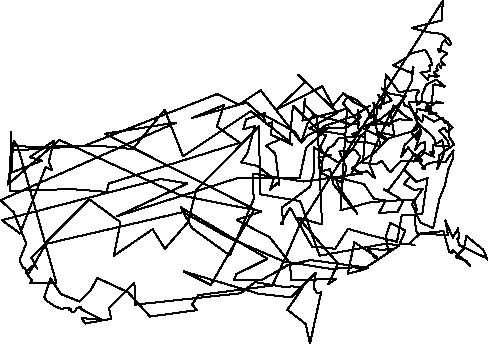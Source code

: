 unitsize(0.001cm);
draw((7810,6053)--(7798,5709));
draw((7798,5709)--(7264,5575));
draw((7264,5575)--(7324,5560));
draw((7324,5560)--(7547,5503));
draw((7547,5503)--(7744,5476));
draw((7744,5476)--(7821,5457));
draw((7821,5457)--(7874,5405));
draw((7874,5405)--(7883,5408));
draw((7883,5408)--(7927,5365));
draw((7927,5365)--(7962,5287));
draw((7962,5287)--(7913,5280));
draw((7913,5280)--(7848,5358));
draw((7848,5358)--(7802,5317));
draw((7802,5317)--(7759,5143));
draw((7759,5143)--(7724,5210));
draw((7724,5210)--(7890,5130));
draw((7890,5130)--(7790,5038));
draw((7790,5038)--(7772,4989));
draw((7772,4989)--(7846,4923));
draw((7846,4923)--(7783,4912));
draw((7783,4912)--(7777,4869));
draw((7777,4869)--(7744,4933));
draw((7744,4933)--(7716,4909));
draw((7716,4909)--(7700,4854));
draw((7700,4854)--(7726,4833));
draw((7726,4833)--(7702,4815));
draw((7702,4815)--(7654,4795));
draw((7654,4795)--(7698,4745));
draw((7698,4745)--(7752,4721));
draw((7752,4721)--(7673,4718));
draw((7673,4718)--(7617,4724));
draw((7617,4724)--(7570,4741));
draw((7570,4741)--(7547,4664));
draw((7547,4664)--(7417,4788));
draw((7417,4788)--(7583,4813));
draw((7583,4813)--(7576,4915));
draw((7576,4915)--(7622,4917));
draw((7622,4917)--(7606,5009));
draw((7606,5009)--(7503,5191));
draw((7503,5191)--(7254,5129));
draw((7254,5129)--(7142,5032));
draw((7142,5032)--(6937,4917));
draw((6937,4917)--(7267,4779));
draw((7267,4779)--(7295,4887));
draw((7295,4887)--(7259,4630));
draw((7259,4630)--(6864,3854));
draw((6864,3854)--(6603,3982));
draw((6603,3982)--(6557,4047));
draw((6557,4047)--(6537,3982));
draw((6537,3982)--(6488,4128));
draw((6488,4128)--(6304,4294));
draw((6304,4294)--(6237,4332));
draw((6237,4332)--(6139,4369));
draw((6139,4369)--(6051,4246));
draw((6051,4246)--(6333,3909));
draw((6333,3909)--(6340,3870));
draw((6340,3870)--(6150,3888));
draw((6150,3888)--(5964,3935));
draw((5964,3935)--(5543,4042));
draw((5543,4042)--(5427,3894));
draw((5427,3894)--(5315,3557));
draw((5315,3557)--(4606,4468));
draw((4606,4468)--(4602,4478));
draw((4602,4478)--(4217,4224));
draw((4217,4224)--(3832,4410));
draw((3832,4410)--(1482,3494));
draw((1482,3494)--(226,3415));
draw((226,3415)--(236,3494));
draw((236,3494)--(536,3481));
draw((536,3481)--(1784,3494));
draw((1784,3494)--(2342,3439));
draw((2342,3439)--(2906,4131));
draw((2906,4131)--(3229,3312));
draw((3229,3312)--(4427,4109));
draw((4427,4109)--(5111,3569));
draw((5111,3569)--(5168,4208));
draw((5168,4208)--(5621,3768));
draw((5621,3768)--(6069,3695));
draw((6069,3695)--(6140,3558));
draw((6140,3558)--(6453,3567));
draw((6453,3567)--(6713,3488));
draw((6713,3488)--(6621,3891));
draw((6621,3891)--(6660,4193));
draw((6660,4193)--(6713,4154));
draw((6713,4154)--(6740,4282));
draw((6740,4282)--(6670,4401));
draw((6670,4401)--(6779,4273));
draw((6779,4273)--(6806,4755));
draw((6806,4755)--(7037,4446));
draw((7037,4446)--(7338,4481));
draw((7338,4481)--(7399,4467));
draw((7399,4467)--(7364,4427));
draw((7364,4427)--(7333,4335));
draw((7333,4335)--(7360,4275));
draw((7360,4275)--(7349,4219));
draw((7349,4219)--(7432,4265));
draw((7432,4265)--(7443,4375));
draw((7443,4375)--(7458,4428));
draw((7458,4428)--(7520,4572));
draw((7520,4572)--(7692,4666));
draw((7692,4666)--(7848,4546));
draw((7848,4546)--(7832,4542));
draw((7832,4542)--(7674,4579));
draw((7674,4579)--(7679,4581));
draw((7679,4581)--(7631,4573));
draw((7631,4573)--(7647,4504));
draw((7647,4504)--(7613,4275));
draw((7613,4275)--(7534,4227));
draw((7534,4227)--(7506,4138));
draw((7506,4138)--(7554,4236));
draw((7554,4236)--(7542,4198));
draw((7542,4198)--(7549,4208));
draw((7549,4208)--(7601,4171));
draw((7601,4171)--(7604,4146));
draw((7604,4146)--(7562,4058));
draw((7562,4058)--(7705,4065));
draw((7705,4065)--(7355,4151));
draw((7355,4151)--(7344,4046));
draw((7344,4046)--(7351,3877));
draw((7351,3877)--(7262,3725));
draw((7262,3725)--(7370,3588));
draw((7370,3588)--(7331,3634));
draw((7331,3634)--(7429,3737));
draw((7429,3737)--(7321,3429));
draw((7321,3429)--(7408,3534));
draw((7408,3534)--(7492,3560));
draw((7492,3560)--(7494,3430));
draw((7494,3430)--(7422,3390));
draw((7422,3390)--(7299,3219));
draw((7299,3219)--(7452,3339));
draw((7452,3339)--(7475,3388));
draw((7475,3388)--(7533,3358));
draw((7533,3358)--(7657,3301));
draw((7657,3301)--(7582,3396));
draw((7582,3396)--(7654,3377));
draw((7654,3377)--(7633,3499));
draw((7633,3499)--(7803,3598));
draw((7803,3598)--(7838,3375));
draw((7838,3375)--(7715,3086));
draw((7715,3086)--(7747,3329));
draw((7747,3329)--(8013,3523));
draw((8013,3523)--(7922,3655));
draw((7922,3655)--(7909,3912));
draw((7909,3912)--(7844,3902));
draw((7844,3902)--(7805,3991));
draw((7805,3991)--(7660,3924));
draw((7660,3924)--(7466,4037));
draw((7466,4037)--(7449,3911));
draw((7449,3911)--(7216,4180));
draw((7216,4180)--(7128,4215));
draw((7128,4215)--(7111,4288));
draw((7111,4288)--(6577,3858));
draw((6577,3858)--(6425,3867));
draw((6425,3867)--(6862,3892));
draw((6862,3892)--(7037,3965));
draw((7037,3965)--(7271,3948));
draw((7271,3948)--(7124,4039));
draw((7124,4039)--(6947,4209));
draw((6947,4209)--(6570,3371));
draw((6570,3371)--(6518,3165));
draw((6518,3165)--(6617,2928));
draw((6617,2928)--(6468,3050));
draw((6468,3050)--(6190,2985));
draw((6190,2985)--(6360,3301));
draw((6360,3301)--(6265,3426));
draw((6265,3426)--(6148,3413));
draw((6148,3413)--(5987,3402));
draw((5987,3402)--(6113,3101));
draw((6113,3101)--(6044,2848));
draw((6044,2848)--(5650,3023));
draw((5650,3023)--(5697,3269));
draw((5697,3269)--(5796,3459));
draw((5796,3459)--(5887,3508));
draw((5887,3508)--(5965,3624));
draw((5965,3624)--(6317,3673));
draw((6317,3673)--(6426,3656));
draw((6426,3656)--(6207,3700));
draw((6207,3700)--(6327,3745));
draw((6327,3745)--(6312,4126));
draw((6312,4126)--(6366,4002));
draw((6366,4002)--(6120,3821));
draw((6120,3821)--(5778,3813));
draw((5778,3813)--(5671,3807));
draw((5671,3807)--(5678,3742));
draw((5678,3742)--(5803,3824));
draw((5803,3824)--(5400,3461));
draw((5400,3461)--(5342,3188));
draw((5342,3188)--(5291,2929));
draw((5291,2929)--(4196,2929));
draw((4196,2929)--(2067,2254));
draw((2067,2254)--(3307,2833));
draw((3307,2833)--(2835,2912));
draw((2835,2912)--(36,2185));
draw((36,2185)--(354,1950));
draw((354,1950)--(806,3123));
draw((806,3123)--(920,3065));
draw((920,3065)--(863,3219));
draw((863,3219)--(952,3583));
draw((952,3583)--(525,3297));
draw((525,3297)--(741,3235));
draw((741,3235)--(197,3021));
draw((197,3021)--(218,3031));
draw((218,3031)--(199,3743));
draw((199,3743)--(174,2901));
draw((174,2901)--(178,2702));
draw((178,2702)--(1263,2734));
draw((1263,2734)--(1882,2684));
draw((1882,2684)--(1918,2832));
draw((1918,2832)--(4232,3551));
draw((4232,3551)--(3824,3838));
draw((3824,3838)--(3950,4215));
draw((3950,4215)--(3396,3990));
draw((3396,3990)--(4354,4262));
draw((4354,4262)--(4655,3992));
draw((4655,3992)--(4679,4084));
draw((4679,4084)--(4607,4049));
draw((4607,4049)--(4342,3966));
draw((4342,3966)--(4293,3788));
draw((4293,3788)--(4496,3844));
draw((4496,3844)--(4364,3362));
draw((4364,3362)--(4252,3206));
draw((4252,3206)--(4537,3143));
draw((4537,3143)--(4831,2917));
draw((4831,2917)--(4763,2720));
draw((4763,2720)--(4898,2840));
draw((4898,2840)--(4929,2803));
draw((4929,2803)--(4857,3359));
draw((4857,3359)--(4694,3502));
draw((4694,3502)--(4965,3622));
draw((4965,3622)--(5160,3517));
draw((5160,3517)--(4780,3694));
draw((4780,3694)--(4806,3914));
draw((4806,3914)--(4694,3877));
draw((4694,3877)--(4634,4054));
draw((4634,4054)--(5207,3742));
draw((5207,3742)--(5316,3554));
draw((5316,3554)--(5417,3673));
draw((5417,3673)--(5720,3823));
draw((5720,3823)--(5706,3844));
draw((5706,3844)--(5926,3912));
draw((5926,3912)--(6259,4030));
draw((6259,4030)--(6524,4207));
draw((6524,4207)--(6450,4160));
draw((6450,4160)--(6241,4268));
draw((6241,4268)--(6058,4426));
draw((6058,4426)--(5871,4202));
draw((5871,4202)--(5685,4546));
draw((5685,4546)--(4871,4132));
draw((4871,4132)--(5387,4623));
draw((5387,4623)--(5259,4751));
draw((5259,4751)--(5955,4081));
draw((5955,4081)--(5457,3808));
draw((5457,3808)--(5541,3769));
draw((5541,3769)--(5751,3681));
draw((5751,3681)--(5649,3472));
draw((5649,3472)--(5719,3352));
draw((5719,3352)--(5841,3328));
draw((5841,3328)--(5619,3291));
draw((5619,3291)--(5679,3171));
draw((5679,3171)--(5677,3049));
draw((5677,3049)--(5821,3086));
draw((5821,3086)--(5881,2817));
draw((5881,2817)--(6307,2295));
draw((6307,2295)--(5963,2789));
draw((5963,2789)--(5930,2948));
draw((5930,2948)--(6422,2820));
draw((6422,2820)--(6597,2563));
draw((6597,2563)--(6800,2532));
draw((6800,2532)--(6686,2312));
draw((6686,2312)--(7015,2333));
draw((7015,2333)--(7104,2510));
draw((7104,2510)--(7049,2570));
draw((7049,2570)--(6766,2732));
draw((6766,2732)--(6848,2712));
draw((6848,2712)--(7055,2981));
draw((7055,2981)--(7316,3360));
draw((7316,3360)--(7453,3229));
draw((7453,3229)--(7082,3235));
draw((7082,3235)--(6881,3029));
draw((6881,3029)--(6731,3234));
draw((6731,3234)--(6656,3181));
draw((6656,3181)--(6402,3190));
draw((6402,3190)--(6454,3821));
draw((6454,3821)--(6567,3922));
draw((6567,3922)--(6427,3717));
draw((6427,3717)--(6365,3679));
draw((6365,3679)--(6235,3471));
draw((6235,3471)--(6050,3242));
draw((6050,3242)--(5960,3207));
draw((5960,3207)--(5540,3468));
draw((5540,3468)--(5539,3235));
draw((5539,3235)--(5531,3011));
draw((5531,3011)--(5470,2774));
draw((5470,2774)--(4973,2406));
draw((4973,2406)--(4996,2115));
draw((4996,2115)--(4959,2123));
draw((4959,2123)--(5117,2409));
draw((5117,2409)--(5506,1719));
draw((5506,1719)--(5914,1682));
draw((5914,1682)--(6139,2032));
draw((6139,2032)--(6493,1931));
draw((6493,1931)--(7004,1805));
draw((7004,1805)--(7087,2274));
draw((7087,2274)--(7448,2291));
draw((7448,2291)--(7543,2929));
draw((7543,2929)--(7346,2858));
draw((7346,2858)--(7131,3081));
draw((7131,3081)--(7238,2957));
draw((7238,2957)--(7125,2823));
draw((7125,2823)--(7309,2717));
draw((7309,2717)--(7458,2741));
draw((7458,2741)--(7267,2466));
draw((7267,2466)--(7418,2139));
draw((7418,2139)--(7643,2048));
draw((7643,2048)--(7753,2564));
draw((7753,2564)--(7851,2809));
draw((7851,2809)--(7909,3080));
draw((7909,3080)--(7989,3271));
draw((7989,3271)--(8001,3418));
draw((8001,3418)--(7861,3216));
draw((7861,3216)--(7695,3220));
draw((7695,3220)--(7532,3175));
draw((7532,3175)--(7440,3100));
draw((7440,3100)--(7503,3086));
draw((7503,3086)--(7434,3173));
draw((7434,3173)--(7199,3469));
draw((7199,3469)--(7076,3302));
draw((7076,3302)--(7141,3514));
draw((7141,3514)--(7423,3776));
draw((7423,3776)--(7345,3951));
draw((7345,3951)--(7207,4270));
draw((7207,4270)--(7817,4252));
draw((7817,4252)--(7698,4279));
draw((7698,4279)--(7541,4141));
draw((7541,4141)--(7872,3922));
draw((7872,3922)--(7988,3820));
draw((7988,3820)--(7879,3743));
draw((7879,3743)--(7841,3818));
draw((7841,3818)--(7750,3760));
draw((7750,3760)--(7906,3580));
draw((7906,3580)--(7919,3496));
draw((7919,3496)--(7696,3486));
draw((7696,3486)--(7667,3608));
draw((7667,3608)--(7603,3690));
draw((7603,3690)--(7388,3879));
draw((7388,3879)--(7342,3775));
draw((7342,3775)--(6798,3610));
draw((6798,3610)--(6376,3819));
draw((6376,3819)--(6602,3920));
draw((6602,3920)--(6589,4256));
draw((6589,4256)--(6607,4173));
draw((6607,4173)--(6911,4296));
draw((6911,4296)--(6735,4509));
draw((6735,4509)--(6868,4418));
draw((6868,4418)--(7160,4370));
draw((7160,4370)--(6891,4075));
draw((6891,4075)--(6958,3678));
draw((6958,3678)--(6652,3742));
draw((6652,3742)--(6833,3618));
draw((6833,3618)--(6623,3389));
draw((6623,3389)--(6204,3099));
draw((6204,3099)--(6387,3008));
draw((6387,3008)--(5350,2867));
draw((5350,2867)--(4458,3007));
draw((4458,3007)--(4476,2555));
draw((4476,2555)--(4056,1564));
draw((4056,1564)--(3390,2043));
draw((3390,2043)--(3189,2411));
draw((3189,2411)--(4719,1504));
draw((4719,1504)--(4170,1232));
draw((4170,1232)--(4125,1125));
draw((4125,1125)--(4619,1132));
draw((4619,1132)--(5010,1351));
draw((5010,1351)--(5068,1390));
draw((5068,1390)--(5098,1394));
draw((5098,1394)--(5472,1482));
draw((5472,1482)--(6494,1347));
draw((6494,1347)--(6379,1302));
draw((6379,1302)--(7035,1733));
draw((7035,1733)--(6826,1774));
draw((6826,1774)--(5637,1558));
draw((5637,1558)--(5296,2520));
draw((5296,2520)--(4584,2643));
draw((4584,2643)--(4574,3843));
draw((4574,3843)--(3461,2718));
draw((3461,2718)--(3319,2151));
draw((3319,2151)--(2908,1681));
draw((2908,1681)--(2694,2026));
draw((2694,2026)--(2011,1558));
draw((2011,1558)--(2126,2150));
draw((2126,2150)--(1575,2555));
draw((1575,2555)--(552,1526));
draw((552,1526)--(659,1331));
draw((659,1331)--(602,1395));
draw((602,1395)--(450,1274));
draw((450,1274)--(572,1108));
draw((572,1108)--(527,1077));
draw((527,1077)--(993,1084));
draw((993,1084)--(317,3476));
draw((317,3476)--(250,3578));
draw((250,3578)--(141,2814));
draw((141,2814)--(1047,3602));
draw((1047,3602)--(3174,2627));
draw((3174,2627)--(4612,2341));
draw((4612,2341)--(4174,2190));
draw((4174,2190)--(4759,1883));
draw((4759,1883)--(5114,1430));
draw((5114,1430)--(5139,1124));
draw((5139,1124)--(5930,1151));
draw((5930,1151)--(5788,1053));
draw((5788,1053)--(5964,1421));
draw((5964,1421)--(5260,2230));
draw((5260,2230)--(5681,2109));
draw((5681,2109)--(5597,3993));
draw((5597,3993)--(5356,4241));
draw((5356,4241)--(5385,4318));
draw((5385,4318)--(5336,3943));
draw((5336,3943)--(6008,4117));
draw((6008,4117)--(6123,4167));
draw((6123,4167)--(6007,2359));
draw((6007,2359)--(6547,2506));
draw((6547,2506)--(7304,2550));
draw((7304,2550)--(7351,2376));
draw((7351,2376)--(7315,2181));
draw((7315,2181)--(7352,1952));
draw((7352,1952)--(7905,1921));
draw((7905,1921)--(7856,2181));
draw((7856,2181)--(7989,1876));
draw((7989,1876)--(8080,2039));
draw((8080,2039)--(8101,1876));
draw((8101,1876)--(8063,1860));
draw((8063,1860)--(8080,1835));
draw((8080,1835)--(8098,1746));
draw((8098,1746)--(8594,1510));
draw((8594,1510)--(8605,1479));
draw((8605,1479)--(8525,1664));
draw((8525,1664)--(8229,1905));
draw((8229,1905)--(8184,1685));
draw((8184,1685)--(8038,1535));
draw((8038,1535)--(8228,1471));
draw((8228,1471)--(8292,1383));
draw((8292,1383)--(7985,1657));
draw((7985,1657)--(7973,1606));
draw((7973,1606)--(7926,1627));
draw((7926,1627)--(7822,1992));
draw((7822,1992)--(7416,1953));
draw((7416,1953)--(7218,1773));
draw((7218,1773)--(7314,1739));
draw((7314,1739)--(7240,1762));
draw((7240,1762)--(7046,1757));
draw((7046,1757)--(7152,2000));
draw((7152,2000)--(6885,2138));
draw((6885,2138)--(6803,1886));
draw((6803,1886)--(6854,1640));
draw((6854,1640)--(6932,1683));
draw((6932,1683)--(6765,1663));
draw((6765,1663)--(6496,1678));
draw((6496,1678)--(6621,1513));
draw((6621,1513)--(6651,1534));
draw((6651,1534)--(6252,1795));
draw((6252,1795)--(6136,1243));
draw((6136,1243)--(6359,1298));
draw((6359,1298)--(6378,1314));
draw((6378,1314)--(6258,1354));
draw((6258,1354)--(5840,1325));
draw((5840,1325)--(5005,1458));
draw((5005,1458)--(4012,1886));
draw((4012,1886)--(3233,2329));
draw((3233,2329)--(809,1766));
draw((809,1766)--(513,1247));
draw((513,1247)--(489,1254));
draw((489,1254)--(478,1256));
draw((478,1256)--(437,1344));
draw((437,1344)--(413,1338));
draw((413,1338)--(345,1476));
draw((345,1476)--(464,1773));
draw((464,1773)--(240,2327));
draw((240,2327)--(10,2537));
draw((10,2537)--(3108,3908));
draw((3108,3908)--(1851,3710));
draw((1851,3710)--(4488,2378));
draw((4488,2378)--(3719,1043));
draw((3719,1043)--(3245,1281));
draw((3245,1281)--(4569,886));
draw((4569,886)--(5136,825));
draw((5136,825)--(5571,1255));
draw((5571,1255)--(5532,998));
draw((5532,998)--(5596,892));
draw((5596,892)--(5666,914));
draw((5666,914)--(5469,10));
draw((5469,10)--(5393,355));
draw((5393,355)--(5070,605));
draw((5070,605)--(5344,1003));
draw((5344,1003)--(5140,1018));
draw((5140,1018)--(5069,998));
draw((5069,998)--(4500,1093));
draw((4500,1093)--(4244,896));
draw((4244,896)--(2384,695));
draw((2384,695)--(2372,1084));
draw((2372,1084)--(1926,636));
draw((1926,636)--(1961,445));
draw((1961,445)--(1503,362));
draw((1503,362)--(1443,459));
draw((1443,459)--(1790,429));
draw((1790,429)--(1415,628));
draw((1415,628)--(1422,658));
draw((1422,658)--(1361,637));
draw((1361,637)--(1322,580));
draw((1322,580)--(1276,559));
draw((1276,559)--(1253,580));
draw((1253,580)--(1254,617));
draw((1254,617)--(1212,603));
draw((1212,603)--(1249,600));
draw((1249,600)--(1213,633));
draw((1213,633)--(1082,625));
draw((1082,625)--(982,659));
draw((982,659)--(834,757));
draw((834,757)--(783,825));
draw((783,825)--(893,1161));
draw((893,1161)--(1072,883));
draw((1072,883)--(1406,750));
draw((1406,750)--(1595,942));
draw((1595,942)--(1721,1165));
draw((1721,1165)--(2260,913));
draw((2260,913)--(2647,485));
draw((2647,485)--(3477,599));
draw((3477,599)--(3390,698));
draw((3390,698)--(3499,863));
draw((3499,863)--(4805,1033));
draw((4805,1033)--(5060,1577));
draw((5060,1577)--(5277,2078));
draw((5277,2078)--(7810,6053));
